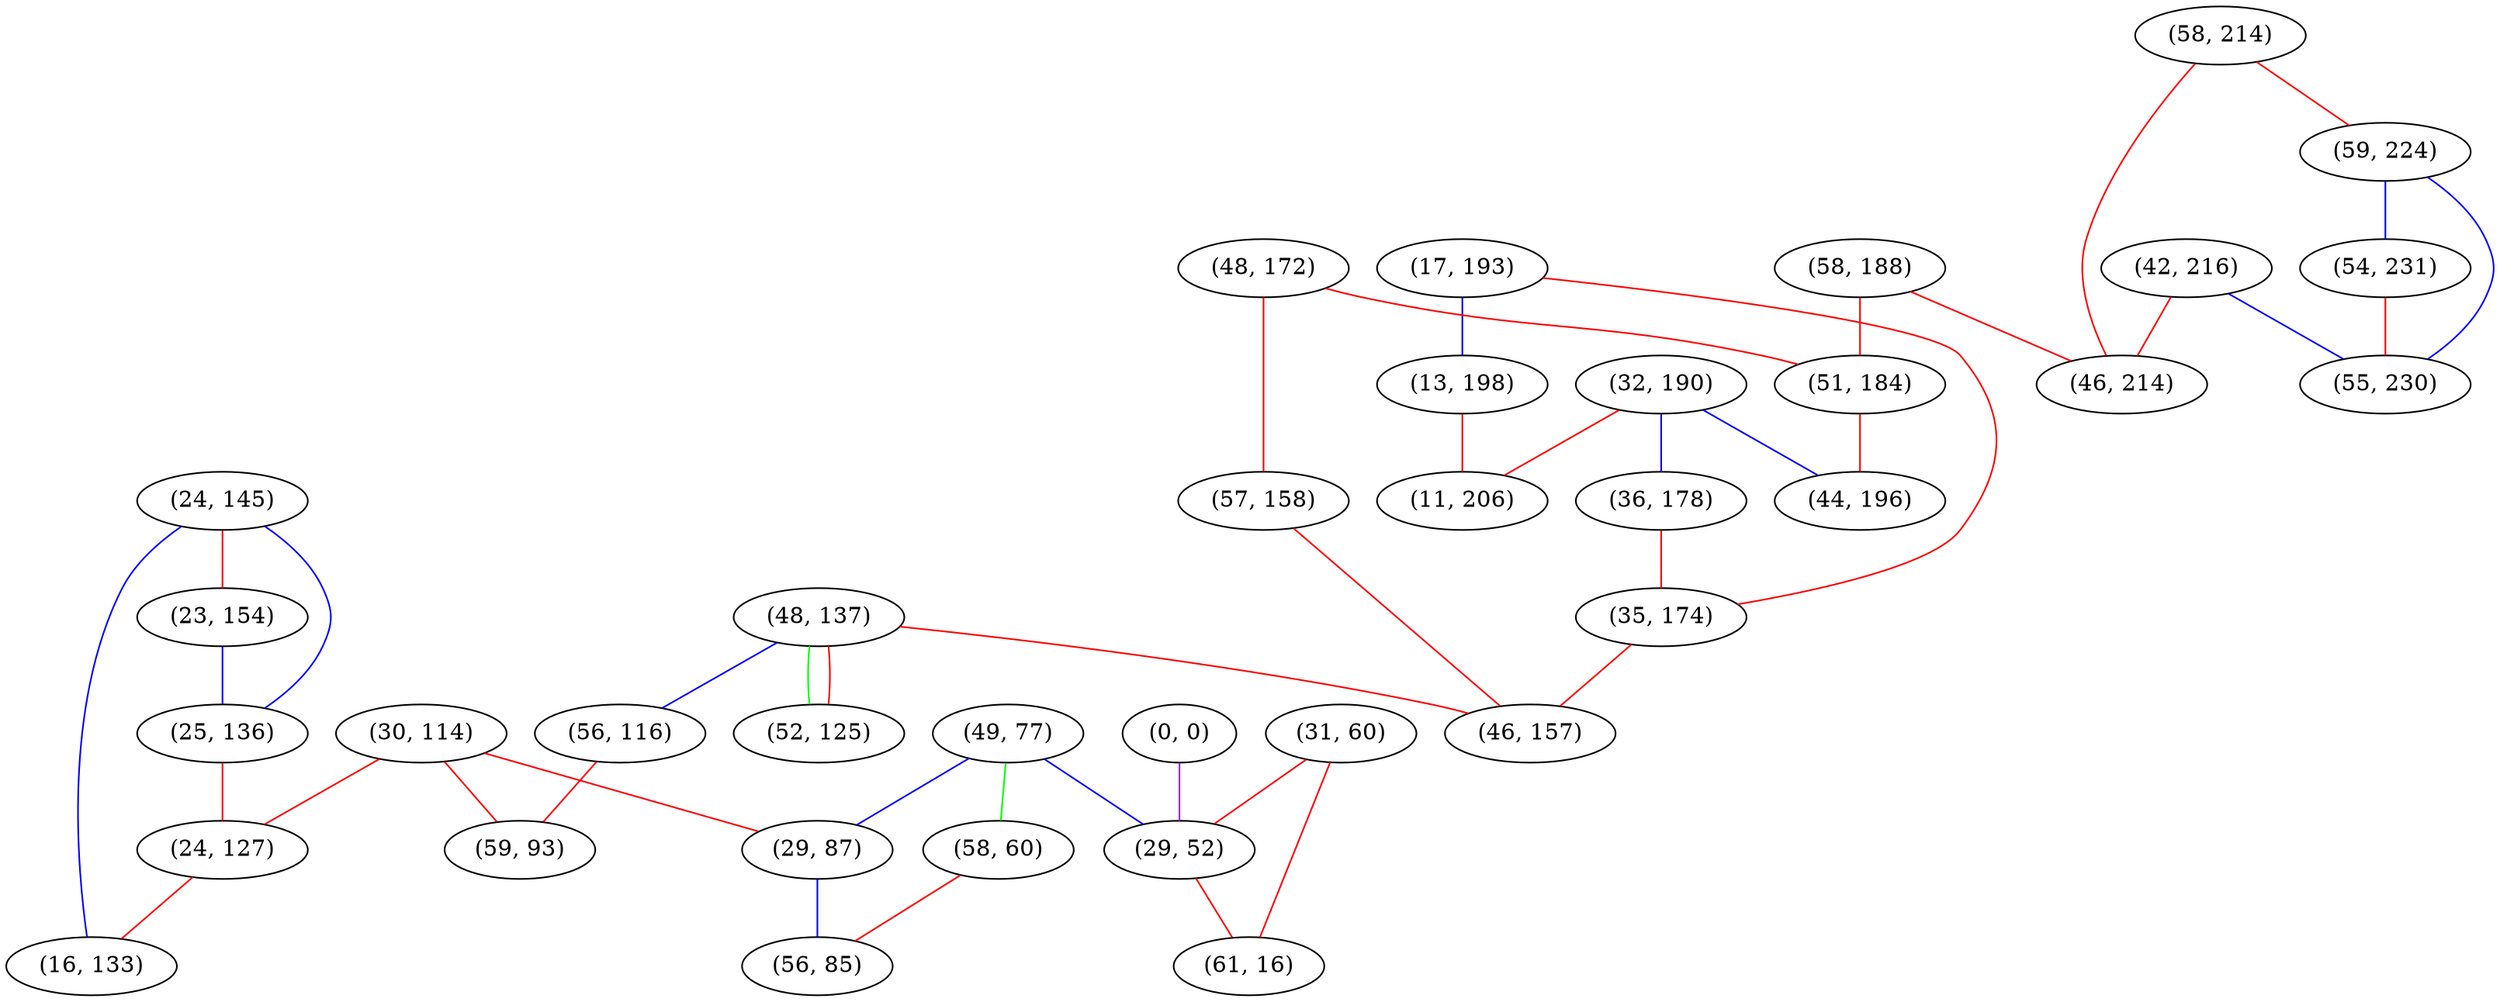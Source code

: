 graph "" {
"(24, 145)";
"(17, 193)";
"(13, 198)";
"(23, 154)";
"(32, 190)";
"(25, 136)";
"(48, 172)";
"(48, 137)";
"(42, 216)";
"(49, 77)";
"(30, 114)";
"(24, 127)";
"(31, 60)";
"(0, 0)";
"(57, 158)";
"(36, 178)";
"(29, 52)";
"(58, 214)";
"(58, 188)";
"(58, 60)";
"(51, 184)";
"(29, 87)";
"(11, 206)";
"(56, 85)";
"(35, 174)";
"(56, 116)";
"(59, 224)";
"(52, 125)";
"(16, 133)";
"(44, 196)";
"(54, 231)";
"(61, 16)";
"(55, 230)";
"(59, 93)";
"(46, 157)";
"(46, 214)";
"(24, 145)" -- "(25, 136)"  [color=blue, key=0, weight=3];
"(24, 145)" -- "(16, 133)"  [color=blue, key=0, weight=3];
"(24, 145)" -- "(23, 154)"  [color=red, key=0, weight=1];
"(17, 193)" -- "(13, 198)"  [color=blue, key=0, weight=3];
"(17, 193)" -- "(35, 174)"  [color=red, key=0, weight=1];
"(13, 198)" -- "(11, 206)"  [color=red, key=0, weight=1];
"(23, 154)" -- "(25, 136)"  [color=blue, key=0, weight=3];
"(32, 190)" -- "(36, 178)"  [color=blue, key=0, weight=3];
"(32, 190)" -- "(44, 196)"  [color=blue, key=0, weight=3];
"(32, 190)" -- "(11, 206)"  [color=red, key=0, weight=1];
"(25, 136)" -- "(24, 127)"  [color=red, key=0, weight=1];
"(48, 172)" -- "(51, 184)"  [color=red, key=0, weight=1];
"(48, 172)" -- "(57, 158)"  [color=red, key=0, weight=1];
"(48, 137)" -- "(52, 125)"  [color=green, key=0, weight=2];
"(48, 137)" -- "(52, 125)"  [color=red, key=1, weight=1];
"(48, 137)" -- "(46, 157)"  [color=red, key=0, weight=1];
"(48, 137)" -- "(56, 116)"  [color=blue, key=0, weight=3];
"(42, 216)" -- "(55, 230)"  [color=blue, key=0, weight=3];
"(42, 216)" -- "(46, 214)"  [color=red, key=0, weight=1];
"(49, 77)" -- "(29, 52)"  [color=blue, key=0, weight=3];
"(49, 77)" -- "(29, 87)"  [color=blue, key=0, weight=3];
"(49, 77)" -- "(58, 60)"  [color=green, key=0, weight=2];
"(30, 114)" -- "(29, 87)"  [color=red, key=0, weight=1];
"(30, 114)" -- "(24, 127)"  [color=red, key=0, weight=1];
"(30, 114)" -- "(59, 93)"  [color=red, key=0, weight=1];
"(24, 127)" -- "(16, 133)"  [color=red, key=0, weight=1];
"(31, 60)" -- "(29, 52)"  [color=red, key=0, weight=1];
"(31, 60)" -- "(61, 16)"  [color=red, key=0, weight=1];
"(0, 0)" -- "(29, 52)"  [color=purple, key=0, weight=4];
"(57, 158)" -- "(46, 157)"  [color=red, key=0, weight=1];
"(36, 178)" -- "(35, 174)"  [color=red, key=0, weight=1];
"(29, 52)" -- "(61, 16)"  [color=red, key=0, weight=1];
"(58, 214)" -- "(59, 224)"  [color=red, key=0, weight=1];
"(58, 214)" -- "(46, 214)"  [color=red, key=0, weight=1];
"(58, 188)" -- "(51, 184)"  [color=red, key=0, weight=1];
"(58, 188)" -- "(46, 214)"  [color=red, key=0, weight=1];
"(58, 60)" -- "(56, 85)"  [color=red, key=0, weight=1];
"(51, 184)" -- "(44, 196)"  [color=red, key=0, weight=1];
"(29, 87)" -- "(56, 85)"  [color=blue, key=0, weight=3];
"(35, 174)" -- "(46, 157)"  [color=red, key=0, weight=1];
"(56, 116)" -- "(59, 93)"  [color=red, key=0, weight=1];
"(59, 224)" -- "(55, 230)"  [color=blue, key=0, weight=3];
"(59, 224)" -- "(54, 231)"  [color=blue, key=0, weight=3];
"(54, 231)" -- "(55, 230)"  [color=red, key=0, weight=1];
}
